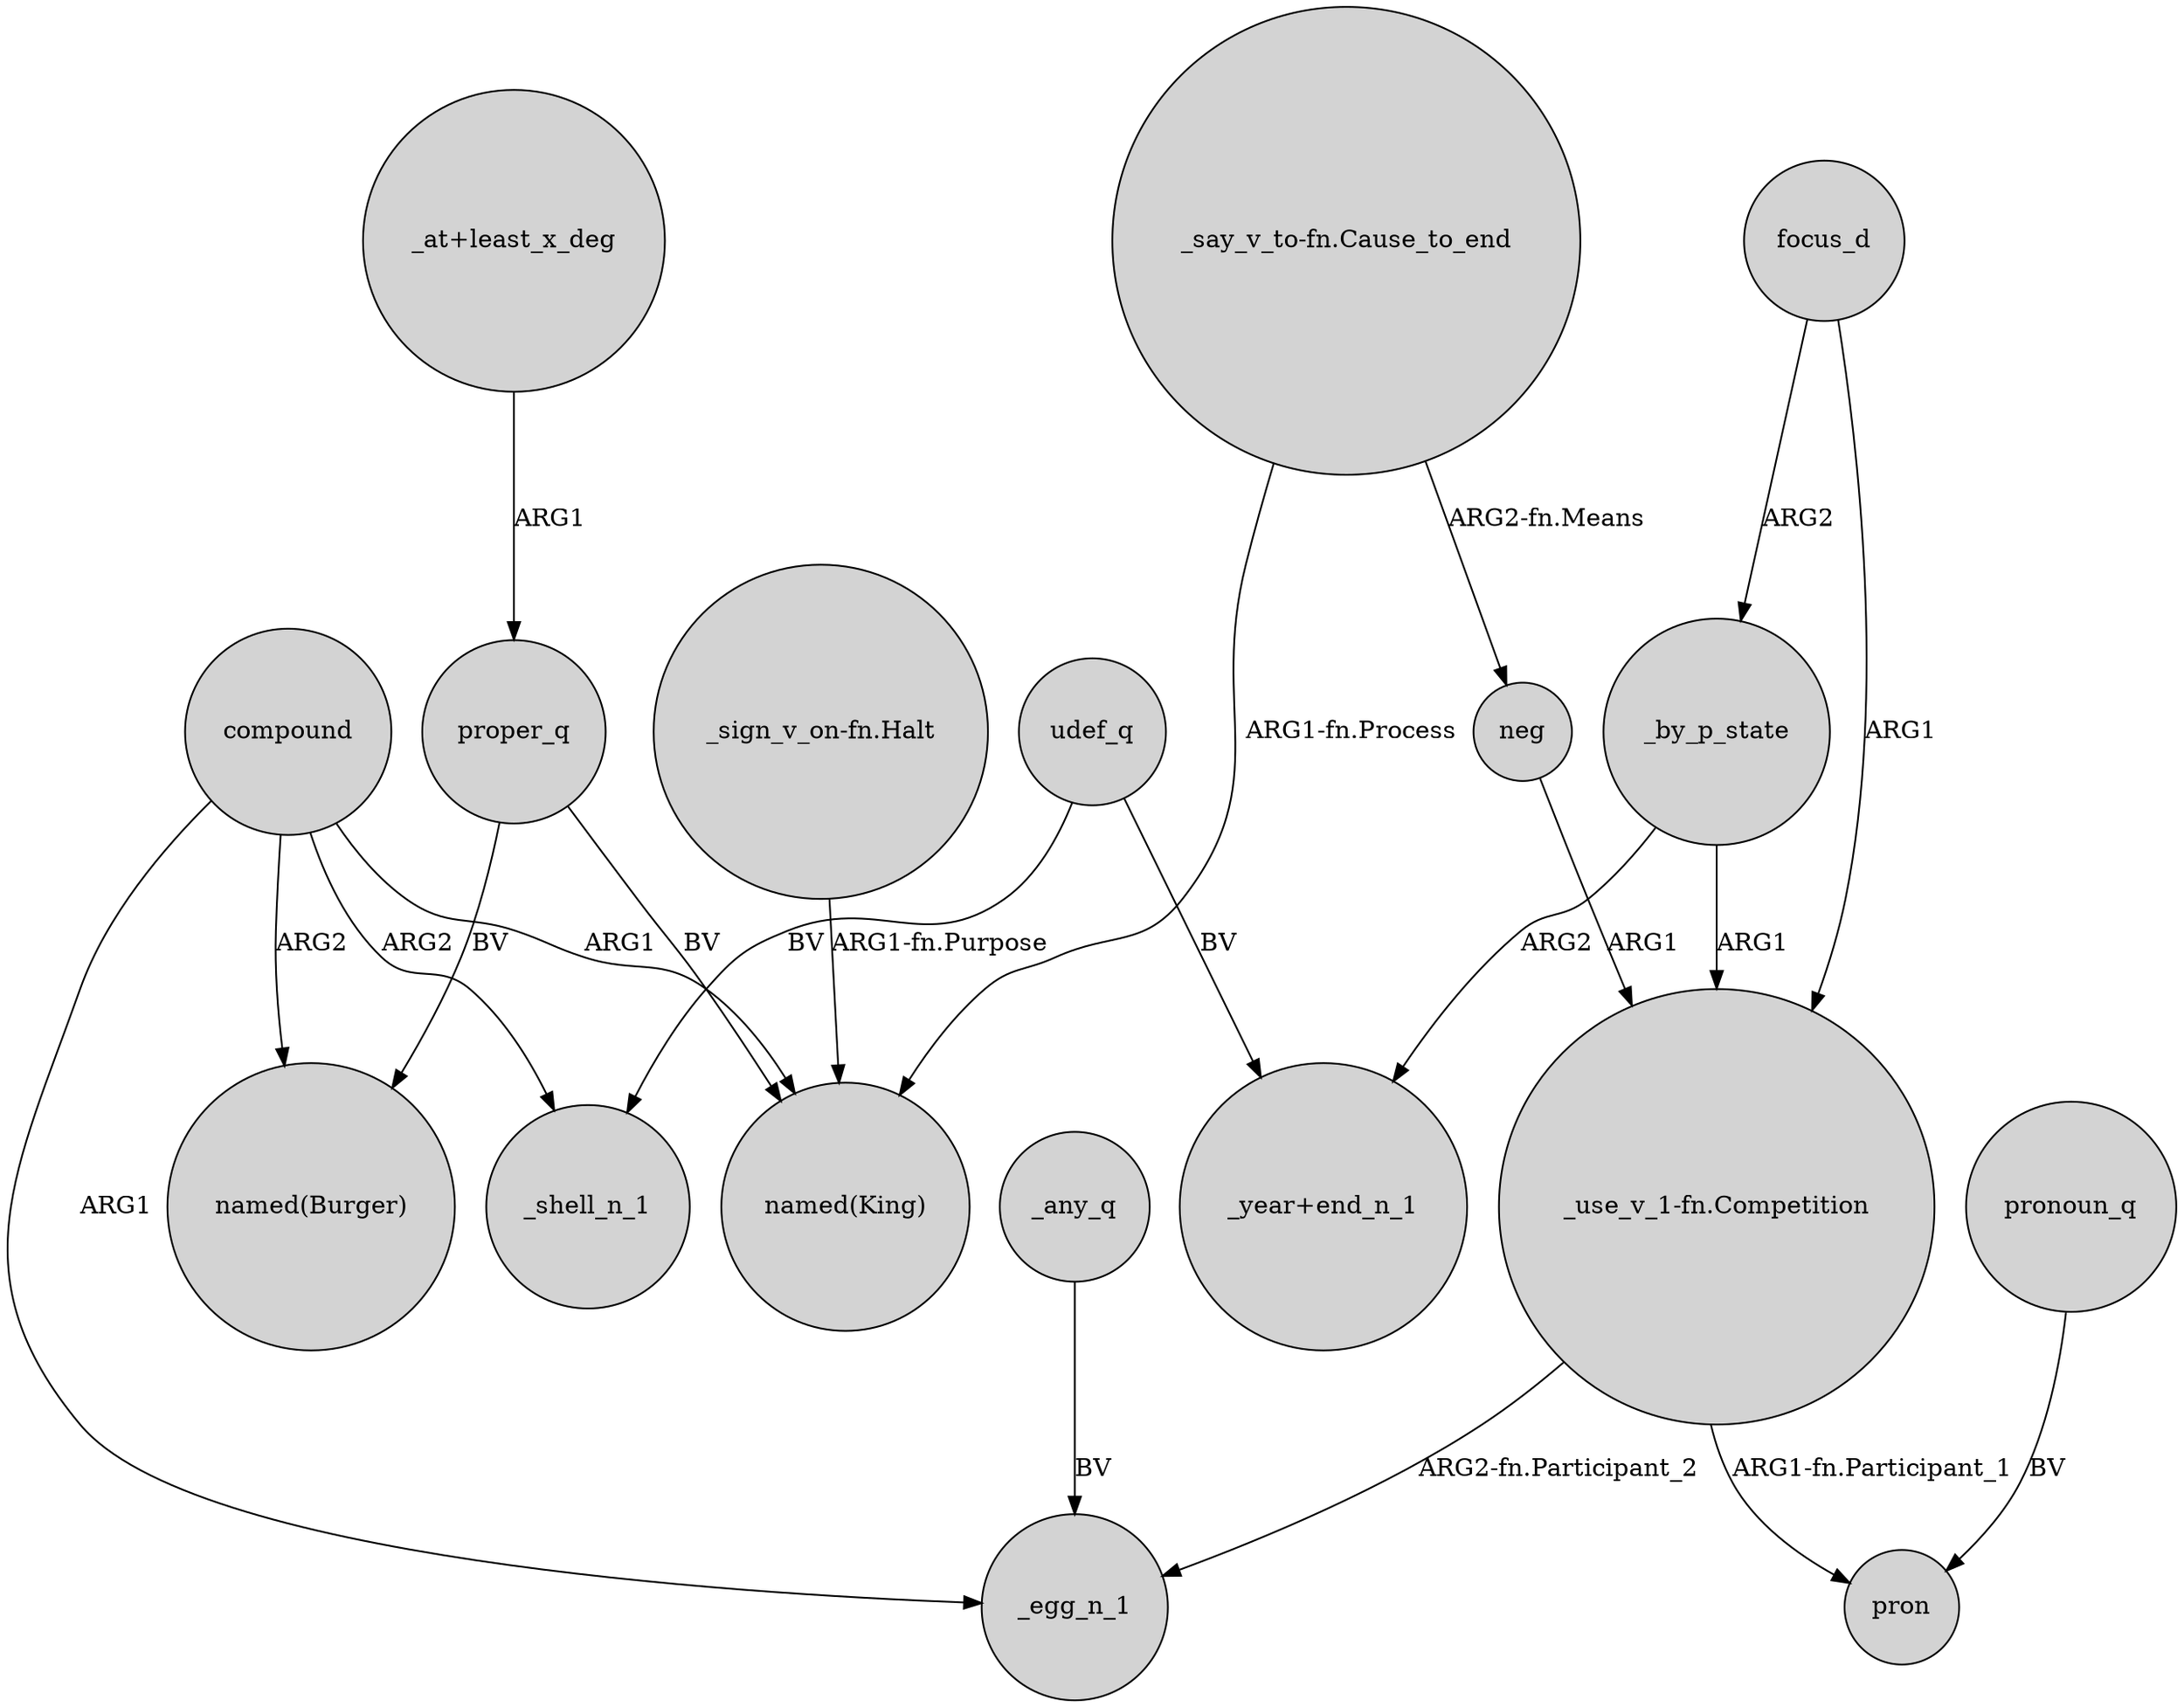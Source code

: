 digraph {
	node [shape=circle style=filled]
	proper_q -> "named(Burger)" [label=BV]
	compound -> _egg_n_1 [label=ARG1]
	_by_p_state -> "_year+end_n_1" [label=ARG2]
	_any_q -> _egg_n_1 [label=BV]
	udef_q -> "_year+end_n_1" [label=BV]
	"_at+least_x_deg" -> proper_q [label=ARG1]
	"_use_v_1-fn.Competition" -> _egg_n_1 [label="ARG2-fn.Participant_2"]
	compound -> "named(Burger)" [label=ARG2]
	"_say_v_to-fn.Cause_to_end" -> "named(King)" [label="ARG1-fn.Process"]
	pronoun_q -> pron [label=BV]
	"_say_v_to-fn.Cause_to_end" -> neg [label="ARG2-fn.Means"]
	"_sign_v_on-fn.Halt" -> "named(King)" [label="ARG1-fn.Purpose"]
	compound -> "named(King)" [label=ARG1]
	"_use_v_1-fn.Competition" -> pron [label="ARG1-fn.Participant_1"]
	proper_q -> "named(King)" [label=BV]
	focus_d -> _by_p_state [label=ARG2]
	_by_p_state -> "_use_v_1-fn.Competition" [label=ARG1]
	focus_d -> "_use_v_1-fn.Competition" [label=ARG1]
	neg -> "_use_v_1-fn.Competition" [label=ARG1]
	udef_q -> _shell_n_1 [label=BV]
	compound -> _shell_n_1 [label=ARG2]
}
